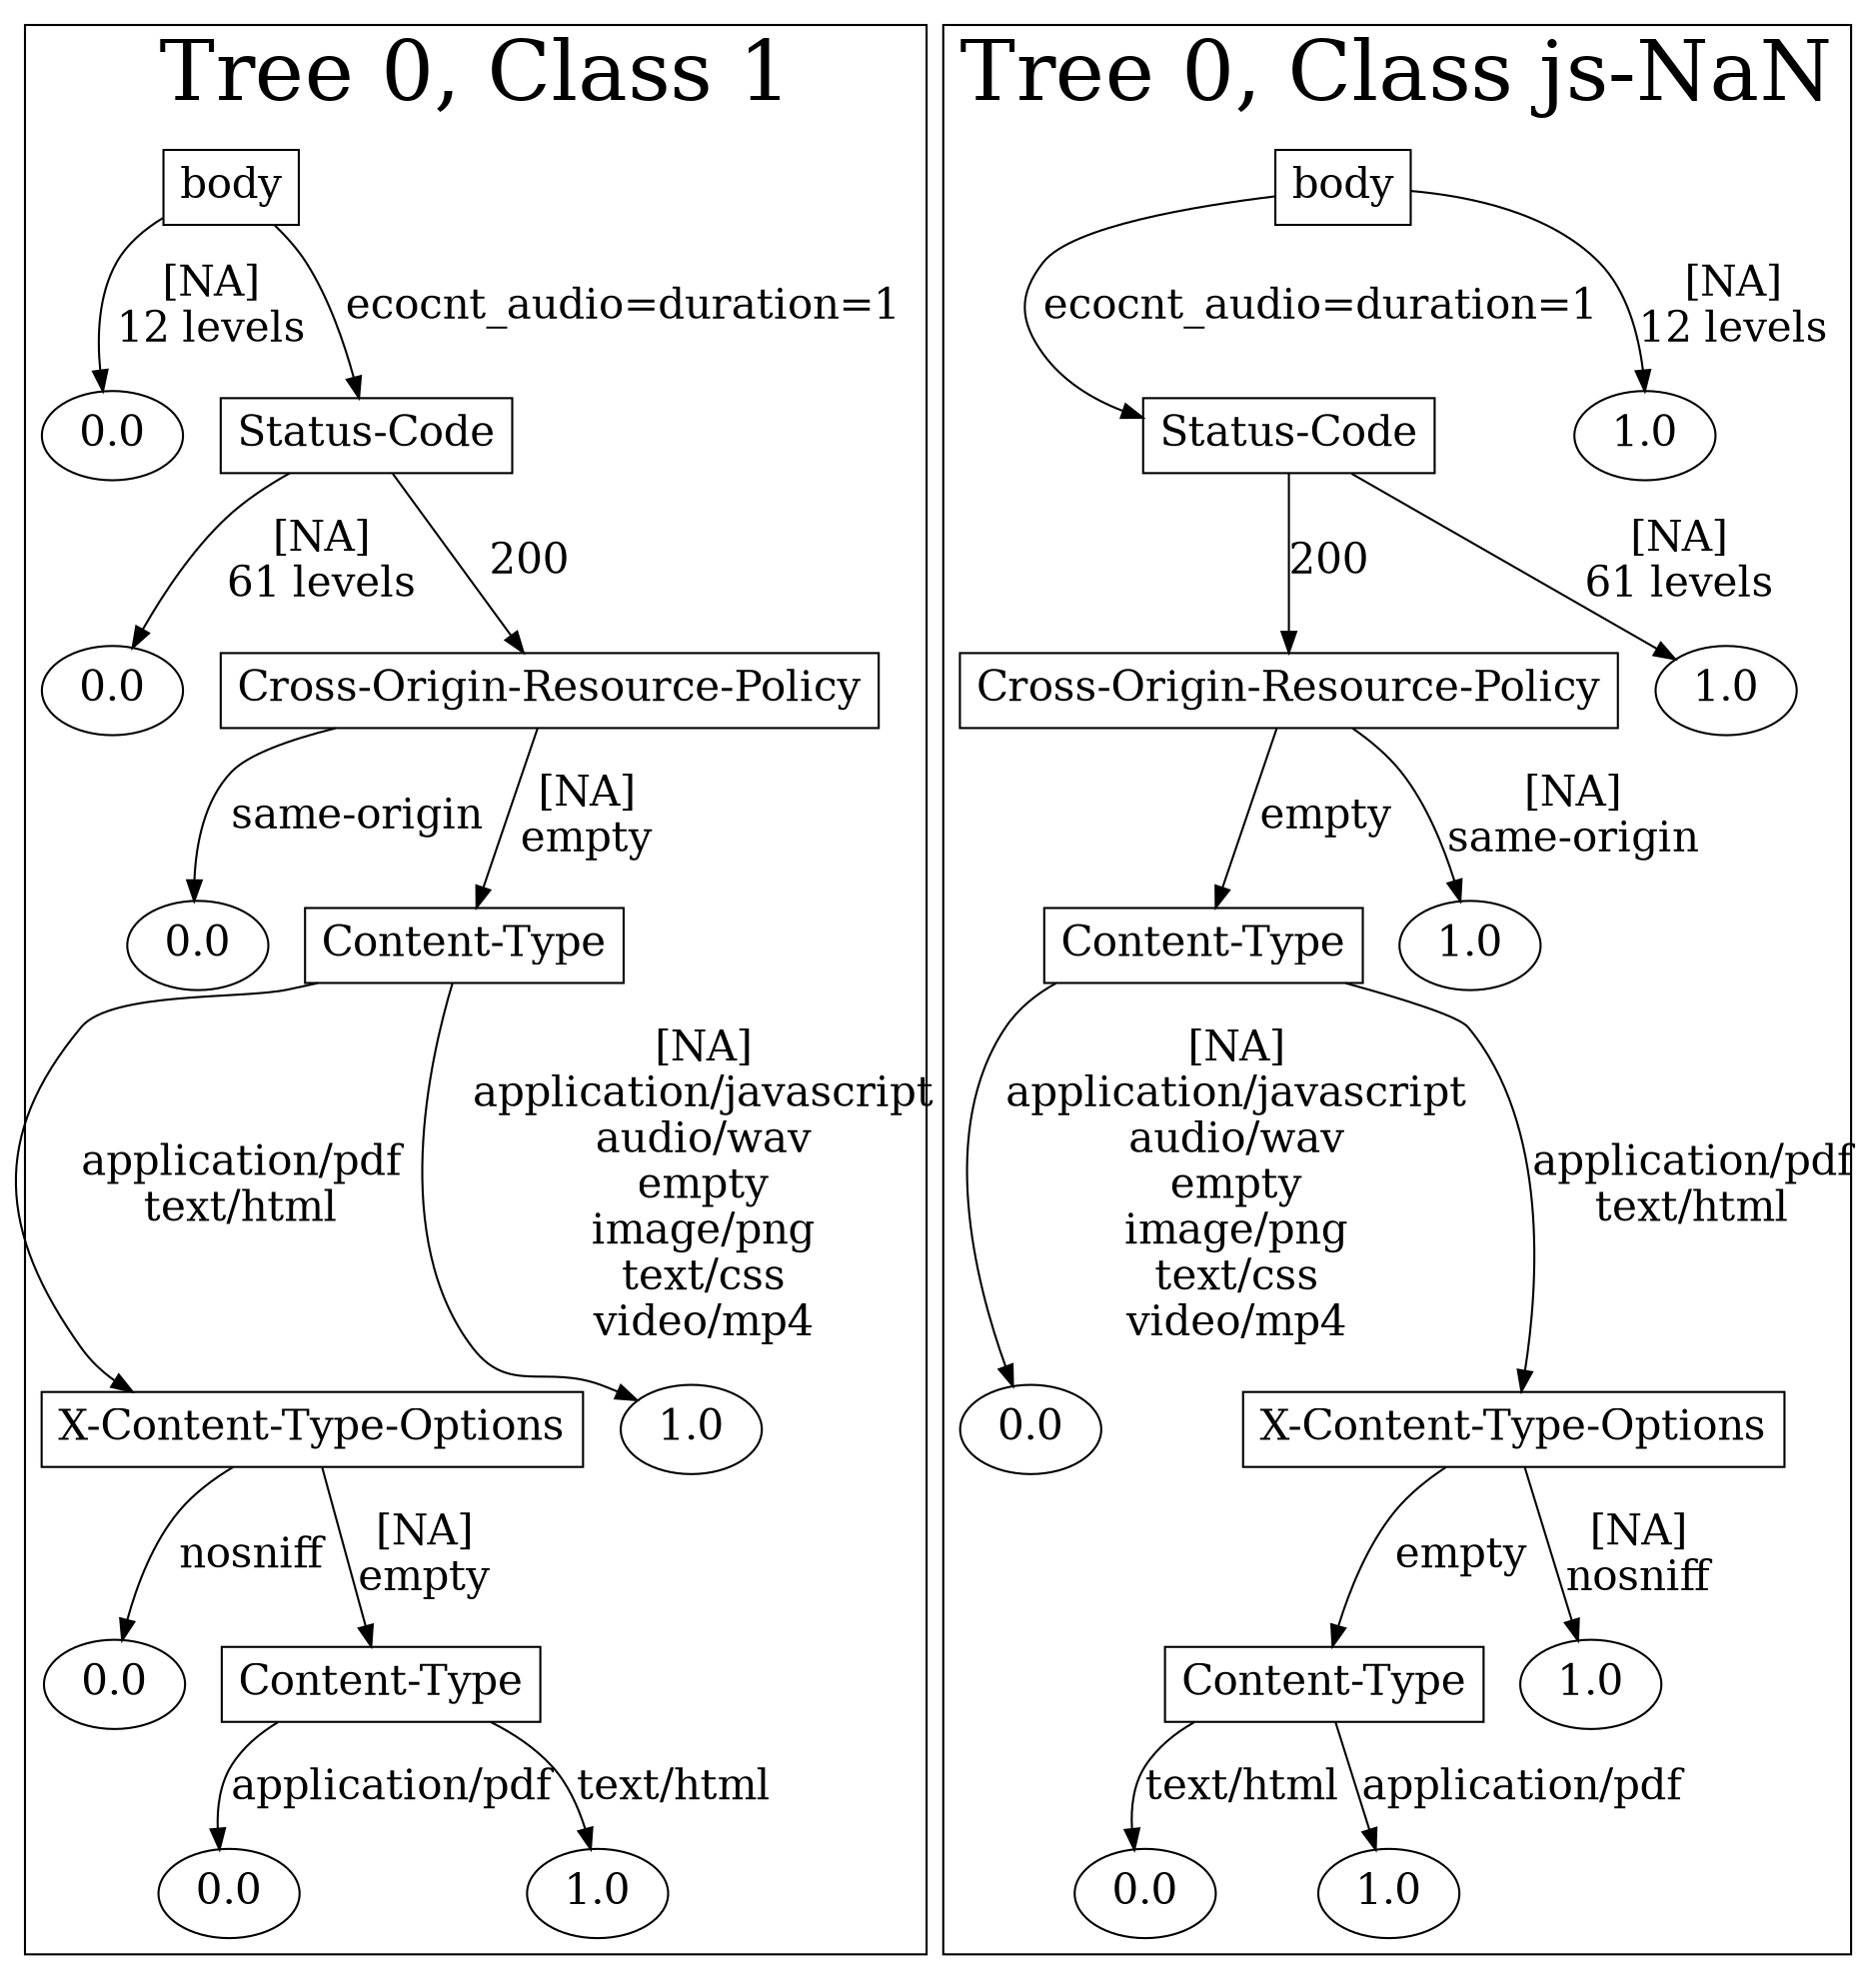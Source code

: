/*
Generated by:
    http://https://github.com/h2oai/h2o-3/tree/master/h2o-genmodel/src/main/java/hex/genmodel/tools/PrintMojo.java
*/

/*
On a mac:

$ brew install graphviz
$ dot -Tpng file.gv -o file.png
$ open file.png
*/

digraph G {

subgraph cluster_0 {
/* Nodes */

/* Level 0 */
{
"SG_0_Node_0" [shape=box, fontsize=20, label="body"]
}

/* Level 1 */
{
"SG_0_Node_6" [fontsize=20, label="0.0"]
"SG_0_Node_1" [shape=box, fontsize=20, label="Status-Code"]
}

/* Level 2 */
{
"SG_0_Node_7" [fontsize=20, label="0.0"]
"SG_0_Node_2" [shape=box, fontsize=20, label="Cross-Origin-Resource-Policy"]
}

/* Level 3 */
{
"SG_0_Node_8" [fontsize=20, label="0.0"]
"SG_0_Node_3" [shape=box, fontsize=20, label="Content-Type"]
}

/* Level 4 */
{
"SG_0_Node_4" [shape=box, fontsize=20, label="X-Content-Type-Options"]
"SG_0_Node_9" [fontsize=20, label="1.0"]
}

/* Level 5 */
{
"SG_0_Node_10" [fontsize=20, label="0.0"]
"SG_0_Node_5" [shape=box, fontsize=20, label="Content-Type"]
}

/* Level 6 */
{
"SG_0_Node_11" [fontsize=20, label="0.0"]
"SG_0_Node_12" [fontsize=20, label="1.0"]
}

/* Edges */
"SG_0_Node_0" -> "SG_0_Node_6" [fontsize=20, label="[NA]
12 levels
"]
"SG_0_Node_0" -> "SG_0_Node_1" [fontsize=20, label="ecocnt_audio=duration=1
"]
"SG_0_Node_1" -> "SG_0_Node_7" [fontsize=20, label="[NA]
61 levels
"]
"SG_0_Node_1" -> "SG_0_Node_2" [fontsize=20, label="200
"]
"SG_0_Node_2" -> "SG_0_Node_8" [fontsize=20, label="same-origin
"]
"SG_0_Node_2" -> "SG_0_Node_3" [fontsize=20, label="[NA]
empty
"]
"SG_0_Node_3" -> "SG_0_Node_4" [fontsize=20, label="application/pdf
text/html
"]
"SG_0_Node_3" -> "SG_0_Node_9" [fontsize=20, label="[NA]
application/javascript
audio/wav
empty
image/png
text/css
video/mp4
"]
"SG_0_Node_4" -> "SG_0_Node_10" [fontsize=20, label="nosniff
"]
"SG_0_Node_4" -> "SG_0_Node_5" [fontsize=20, label="[NA]
empty
"]
"SG_0_Node_5" -> "SG_0_Node_11" [fontsize=20, label="application/pdf
"]
"SG_0_Node_5" -> "SG_0_Node_12" [fontsize=20, label="text/html
"]

fontsize=40
label="Tree 0, Class 1"
}

subgraph cluster_1 {
/* Nodes */

/* Level 0 */
{
"SG_1_Node_0" [shape=box, fontsize=20, label="body"]
}

/* Level 1 */
{
"SG_1_Node_1" [shape=box, fontsize=20, label="Status-Code"]
"SG_1_Node_6" [fontsize=20, label="1.0"]
}

/* Level 2 */
{
"SG_1_Node_2" [shape=box, fontsize=20, label="Cross-Origin-Resource-Policy"]
"SG_1_Node_7" [fontsize=20, label="1.0"]
}

/* Level 3 */
{
"SG_1_Node_3" [shape=box, fontsize=20, label="Content-Type"]
"SG_1_Node_8" [fontsize=20, label="1.0"]
}

/* Level 4 */
{
"SG_1_Node_9" [fontsize=20, label="0.0"]
"SG_1_Node_4" [shape=box, fontsize=20, label="X-Content-Type-Options"]
}

/* Level 5 */
{
"SG_1_Node_5" [shape=box, fontsize=20, label="Content-Type"]
"SG_1_Node_10" [fontsize=20, label="1.0"]
}

/* Level 6 */
{
"SG_1_Node_11" [fontsize=20, label="0.0"]
"SG_1_Node_12" [fontsize=20, label="1.0"]
}

/* Edges */
"SG_1_Node_0" -> "SG_1_Node_1" [fontsize=20, label="ecocnt_audio=duration=1
"]
"SG_1_Node_0" -> "SG_1_Node_6" [fontsize=20, label="[NA]
12 levels
"]
"SG_1_Node_1" -> "SG_1_Node_2" [fontsize=20, label="200
"]
"SG_1_Node_1" -> "SG_1_Node_7" [fontsize=20, label="[NA]
61 levels
"]
"SG_1_Node_2" -> "SG_1_Node_3" [fontsize=20, label="empty
"]
"SG_1_Node_2" -> "SG_1_Node_8" [fontsize=20, label="[NA]
same-origin
"]
"SG_1_Node_3" -> "SG_1_Node_9" [fontsize=20, label="[NA]
application/javascript
audio/wav
empty
image/png
text/css
video/mp4
"]
"SG_1_Node_3" -> "SG_1_Node_4" [fontsize=20, label="application/pdf
text/html
"]
"SG_1_Node_4" -> "SG_1_Node_5" [fontsize=20, label="empty
"]
"SG_1_Node_4" -> "SG_1_Node_10" [fontsize=20, label="[NA]
nosniff
"]
"SG_1_Node_5" -> "SG_1_Node_11" [fontsize=20, label="text/html
"]
"SG_1_Node_5" -> "SG_1_Node_12" [fontsize=20, label="application/pdf
"]

fontsize=40
label="Tree 0, Class js-NaN"
}

}

